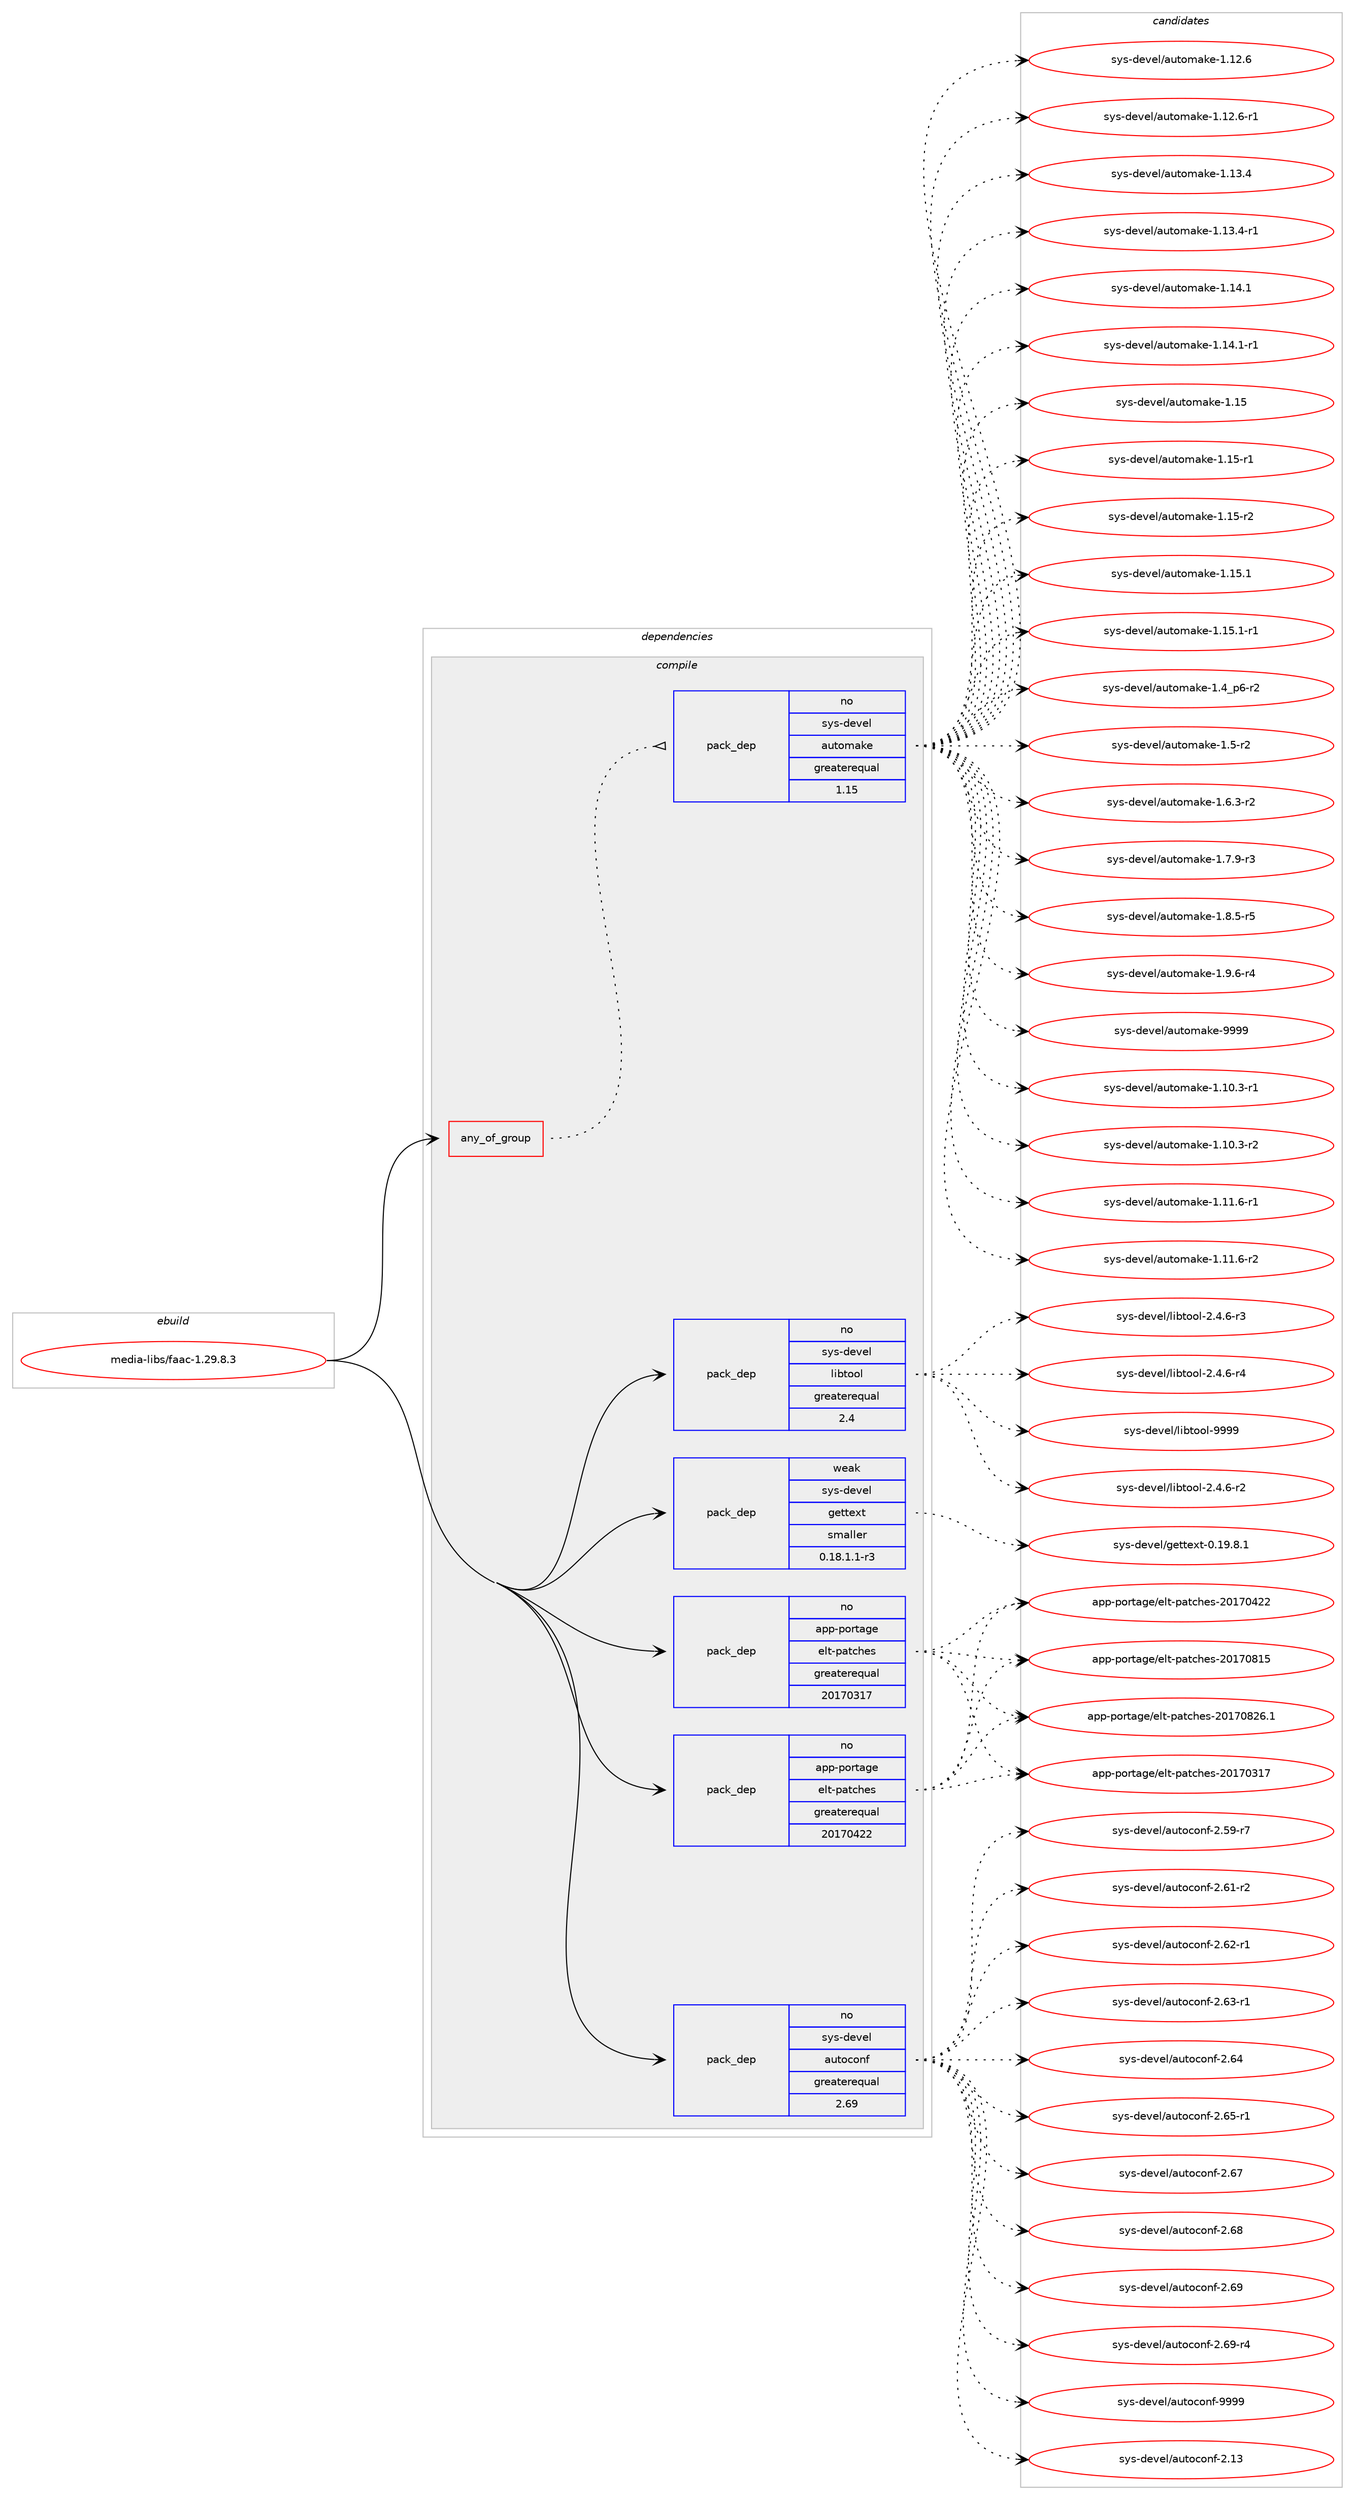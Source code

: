 digraph prolog {

# *************
# Graph options
# *************

newrank=true;
concentrate=true;
compound=true;
graph [rankdir=LR,fontname=Helvetica,fontsize=10,ranksep=1.5];#, ranksep=2.5, nodesep=0.2];
edge  [arrowhead=vee];
node  [fontname=Helvetica,fontsize=10];

# **********
# The ebuild
# **********

subgraph cluster_leftcol {
color=gray;
rank=same;
label=<<i>ebuild</i>>;
id [label="media-libs/faac-1.29.8.3", color=red, width=4, href="../media-libs/faac-1.29.8.3.svg"];
}

# ****************
# The dependencies
# ****************

subgraph cluster_midcol {
color=gray;
label=<<i>dependencies</i>>;
subgraph cluster_compile {
fillcolor="#eeeeee";
style=filled;
label=<<i>compile</i>>;
subgraph any5374 {
dependency360075 [label=<<TABLE BORDER="0" CELLBORDER="1" CELLSPACING="0" CELLPADDING="4"><TR><TD CELLPADDING="10">any_of_group</TD></TR></TABLE>>, shape=none, color=red];subgraph pack265709 {
dependency360076 [label=<<TABLE BORDER="0" CELLBORDER="1" CELLSPACING="0" CELLPADDING="4" WIDTH="220"><TR><TD ROWSPAN="6" CELLPADDING="30">pack_dep</TD></TR><TR><TD WIDTH="110">no</TD></TR><TR><TD>sys-devel</TD></TR><TR><TD>automake</TD></TR><TR><TD>greaterequal</TD></TR><TR><TD>1.15</TD></TR></TABLE>>, shape=none, color=blue];
}
dependency360075:e -> dependency360076:w [weight=20,style="dotted",arrowhead="oinv"];
}
id:e -> dependency360075:w [weight=20,style="solid",arrowhead="vee"];
subgraph pack265710 {
dependency360077 [label=<<TABLE BORDER="0" CELLBORDER="1" CELLSPACING="0" CELLPADDING="4" WIDTH="220"><TR><TD ROWSPAN="6" CELLPADDING="30">pack_dep</TD></TR><TR><TD WIDTH="110">no</TD></TR><TR><TD>app-portage</TD></TR><TR><TD>elt-patches</TD></TR><TR><TD>greaterequal</TD></TR><TR><TD>20170317</TD></TR></TABLE>>, shape=none, color=blue];
}
id:e -> dependency360077:w [weight=20,style="solid",arrowhead="vee"];
subgraph pack265711 {
dependency360078 [label=<<TABLE BORDER="0" CELLBORDER="1" CELLSPACING="0" CELLPADDING="4" WIDTH="220"><TR><TD ROWSPAN="6" CELLPADDING="30">pack_dep</TD></TR><TR><TD WIDTH="110">no</TD></TR><TR><TD>app-portage</TD></TR><TR><TD>elt-patches</TD></TR><TR><TD>greaterequal</TD></TR><TR><TD>20170422</TD></TR></TABLE>>, shape=none, color=blue];
}
id:e -> dependency360078:w [weight=20,style="solid",arrowhead="vee"];
subgraph pack265712 {
dependency360079 [label=<<TABLE BORDER="0" CELLBORDER="1" CELLSPACING="0" CELLPADDING="4" WIDTH="220"><TR><TD ROWSPAN="6" CELLPADDING="30">pack_dep</TD></TR><TR><TD WIDTH="110">no</TD></TR><TR><TD>sys-devel</TD></TR><TR><TD>autoconf</TD></TR><TR><TD>greaterequal</TD></TR><TR><TD>2.69</TD></TR></TABLE>>, shape=none, color=blue];
}
id:e -> dependency360079:w [weight=20,style="solid",arrowhead="vee"];
subgraph pack265713 {
dependency360080 [label=<<TABLE BORDER="0" CELLBORDER="1" CELLSPACING="0" CELLPADDING="4" WIDTH="220"><TR><TD ROWSPAN="6" CELLPADDING="30">pack_dep</TD></TR><TR><TD WIDTH="110">no</TD></TR><TR><TD>sys-devel</TD></TR><TR><TD>libtool</TD></TR><TR><TD>greaterequal</TD></TR><TR><TD>2.4</TD></TR></TABLE>>, shape=none, color=blue];
}
id:e -> dependency360080:w [weight=20,style="solid",arrowhead="vee"];
subgraph pack265714 {
dependency360081 [label=<<TABLE BORDER="0" CELLBORDER="1" CELLSPACING="0" CELLPADDING="4" WIDTH="220"><TR><TD ROWSPAN="6" CELLPADDING="30">pack_dep</TD></TR><TR><TD WIDTH="110">weak</TD></TR><TR><TD>sys-devel</TD></TR><TR><TD>gettext</TD></TR><TR><TD>smaller</TD></TR><TR><TD>0.18.1.1-r3</TD></TR></TABLE>>, shape=none, color=blue];
}
id:e -> dependency360081:w [weight=20,style="solid",arrowhead="vee"];
}
subgraph cluster_compileandrun {
fillcolor="#eeeeee";
style=filled;
label=<<i>compile and run</i>>;
}
subgraph cluster_run {
fillcolor="#eeeeee";
style=filled;
label=<<i>run</i>>;
}
}

# **************
# The candidates
# **************

subgraph cluster_choices {
rank=same;
color=gray;
label=<<i>candidates</i>>;

subgraph choice265709 {
color=black;
nodesep=1;
choice11512111545100101118101108479711711611110997107101454946494846514511449 [label="sys-devel/automake-1.10.3-r1", color=red, width=4,href="../sys-devel/automake-1.10.3-r1.svg"];
choice11512111545100101118101108479711711611110997107101454946494846514511450 [label="sys-devel/automake-1.10.3-r2", color=red, width=4,href="../sys-devel/automake-1.10.3-r2.svg"];
choice11512111545100101118101108479711711611110997107101454946494946544511449 [label="sys-devel/automake-1.11.6-r1", color=red, width=4,href="../sys-devel/automake-1.11.6-r1.svg"];
choice11512111545100101118101108479711711611110997107101454946494946544511450 [label="sys-devel/automake-1.11.6-r2", color=red, width=4,href="../sys-devel/automake-1.11.6-r2.svg"];
choice1151211154510010111810110847971171161111099710710145494649504654 [label="sys-devel/automake-1.12.6", color=red, width=4,href="../sys-devel/automake-1.12.6.svg"];
choice11512111545100101118101108479711711611110997107101454946495046544511449 [label="sys-devel/automake-1.12.6-r1", color=red, width=4,href="../sys-devel/automake-1.12.6-r1.svg"];
choice1151211154510010111810110847971171161111099710710145494649514652 [label="sys-devel/automake-1.13.4", color=red, width=4,href="../sys-devel/automake-1.13.4.svg"];
choice11512111545100101118101108479711711611110997107101454946495146524511449 [label="sys-devel/automake-1.13.4-r1", color=red, width=4,href="../sys-devel/automake-1.13.4-r1.svg"];
choice1151211154510010111810110847971171161111099710710145494649524649 [label="sys-devel/automake-1.14.1", color=red, width=4,href="../sys-devel/automake-1.14.1.svg"];
choice11512111545100101118101108479711711611110997107101454946495246494511449 [label="sys-devel/automake-1.14.1-r1", color=red, width=4,href="../sys-devel/automake-1.14.1-r1.svg"];
choice115121115451001011181011084797117116111109971071014549464953 [label="sys-devel/automake-1.15", color=red, width=4,href="../sys-devel/automake-1.15.svg"];
choice1151211154510010111810110847971171161111099710710145494649534511449 [label="sys-devel/automake-1.15-r1", color=red, width=4,href="../sys-devel/automake-1.15-r1.svg"];
choice1151211154510010111810110847971171161111099710710145494649534511450 [label="sys-devel/automake-1.15-r2", color=red, width=4,href="../sys-devel/automake-1.15-r2.svg"];
choice1151211154510010111810110847971171161111099710710145494649534649 [label="sys-devel/automake-1.15.1", color=red, width=4,href="../sys-devel/automake-1.15.1.svg"];
choice11512111545100101118101108479711711611110997107101454946495346494511449 [label="sys-devel/automake-1.15.1-r1", color=red, width=4,href="../sys-devel/automake-1.15.1-r1.svg"];
choice115121115451001011181011084797117116111109971071014549465295112544511450 [label="sys-devel/automake-1.4_p6-r2", color=red, width=4,href="../sys-devel/automake-1.4_p6-r2.svg"];
choice11512111545100101118101108479711711611110997107101454946534511450 [label="sys-devel/automake-1.5-r2", color=red, width=4,href="../sys-devel/automake-1.5-r2.svg"];
choice115121115451001011181011084797117116111109971071014549465446514511450 [label="sys-devel/automake-1.6.3-r2", color=red, width=4,href="../sys-devel/automake-1.6.3-r2.svg"];
choice115121115451001011181011084797117116111109971071014549465546574511451 [label="sys-devel/automake-1.7.9-r3", color=red, width=4,href="../sys-devel/automake-1.7.9-r3.svg"];
choice115121115451001011181011084797117116111109971071014549465646534511453 [label="sys-devel/automake-1.8.5-r5", color=red, width=4,href="../sys-devel/automake-1.8.5-r5.svg"];
choice115121115451001011181011084797117116111109971071014549465746544511452 [label="sys-devel/automake-1.9.6-r4", color=red, width=4,href="../sys-devel/automake-1.9.6-r4.svg"];
choice115121115451001011181011084797117116111109971071014557575757 [label="sys-devel/automake-9999", color=red, width=4,href="../sys-devel/automake-9999.svg"];
dependency360076:e -> choice11512111545100101118101108479711711611110997107101454946494846514511449:w [style=dotted,weight="100"];
dependency360076:e -> choice11512111545100101118101108479711711611110997107101454946494846514511450:w [style=dotted,weight="100"];
dependency360076:e -> choice11512111545100101118101108479711711611110997107101454946494946544511449:w [style=dotted,weight="100"];
dependency360076:e -> choice11512111545100101118101108479711711611110997107101454946494946544511450:w [style=dotted,weight="100"];
dependency360076:e -> choice1151211154510010111810110847971171161111099710710145494649504654:w [style=dotted,weight="100"];
dependency360076:e -> choice11512111545100101118101108479711711611110997107101454946495046544511449:w [style=dotted,weight="100"];
dependency360076:e -> choice1151211154510010111810110847971171161111099710710145494649514652:w [style=dotted,weight="100"];
dependency360076:e -> choice11512111545100101118101108479711711611110997107101454946495146524511449:w [style=dotted,weight="100"];
dependency360076:e -> choice1151211154510010111810110847971171161111099710710145494649524649:w [style=dotted,weight="100"];
dependency360076:e -> choice11512111545100101118101108479711711611110997107101454946495246494511449:w [style=dotted,weight="100"];
dependency360076:e -> choice115121115451001011181011084797117116111109971071014549464953:w [style=dotted,weight="100"];
dependency360076:e -> choice1151211154510010111810110847971171161111099710710145494649534511449:w [style=dotted,weight="100"];
dependency360076:e -> choice1151211154510010111810110847971171161111099710710145494649534511450:w [style=dotted,weight="100"];
dependency360076:e -> choice1151211154510010111810110847971171161111099710710145494649534649:w [style=dotted,weight="100"];
dependency360076:e -> choice11512111545100101118101108479711711611110997107101454946495346494511449:w [style=dotted,weight="100"];
dependency360076:e -> choice115121115451001011181011084797117116111109971071014549465295112544511450:w [style=dotted,weight="100"];
dependency360076:e -> choice11512111545100101118101108479711711611110997107101454946534511450:w [style=dotted,weight="100"];
dependency360076:e -> choice115121115451001011181011084797117116111109971071014549465446514511450:w [style=dotted,weight="100"];
dependency360076:e -> choice115121115451001011181011084797117116111109971071014549465546574511451:w [style=dotted,weight="100"];
dependency360076:e -> choice115121115451001011181011084797117116111109971071014549465646534511453:w [style=dotted,weight="100"];
dependency360076:e -> choice115121115451001011181011084797117116111109971071014549465746544511452:w [style=dotted,weight="100"];
dependency360076:e -> choice115121115451001011181011084797117116111109971071014557575757:w [style=dotted,weight="100"];
}
subgraph choice265710 {
color=black;
nodesep=1;
choice97112112451121111141169710310147101108116451129711699104101115455048495548514955 [label="app-portage/elt-patches-20170317", color=red, width=4,href="../app-portage/elt-patches-20170317.svg"];
choice97112112451121111141169710310147101108116451129711699104101115455048495548525050 [label="app-portage/elt-patches-20170422", color=red, width=4,href="../app-portage/elt-patches-20170422.svg"];
choice97112112451121111141169710310147101108116451129711699104101115455048495548564953 [label="app-portage/elt-patches-20170815", color=red, width=4,href="../app-portage/elt-patches-20170815.svg"];
choice971121124511211111411697103101471011081164511297116991041011154550484955485650544649 [label="app-portage/elt-patches-20170826.1", color=red, width=4,href="../app-portage/elt-patches-20170826.1.svg"];
dependency360077:e -> choice97112112451121111141169710310147101108116451129711699104101115455048495548514955:w [style=dotted,weight="100"];
dependency360077:e -> choice97112112451121111141169710310147101108116451129711699104101115455048495548525050:w [style=dotted,weight="100"];
dependency360077:e -> choice97112112451121111141169710310147101108116451129711699104101115455048495548564953:w [style=dotted,weight="100"];
dependency360077:e -> choice971121124511211111411697103101471011081164511297116991041011154550484955485650544649:w [style=dotted,weight="100"];
}
subgraph choice265711 {
color=black;
nodesep=1;
choice97112112451121111141169710310147101108116451129711699104101115455048495548514955 [label="app-portage/elt-patches-20170317", color=red, width=4,href="../app-portage/elt-patches-20170317.svg"];
choice97112112451121111141169710310147101108116451129711699104101115455048495548525050 [label="app-portage/elt-patches-20170422", color=red, width=4,href="../app-portage/elt-patches-20170422.svg"];
choice97112112451121111141169710310147101108116451129711699104101115455048495548564953 [label="app-portage/elt-patches-20170815", color=red, width=4,href="../app-portage/elt-patches-20170815.svg"];
choice971121124511211111411697103101471011081164511297116991041011154550484955485650544649 [label="app-portage/elt-patches-20170826.1", color=red, width=4,href="../app-portage/elt-patches-20170826.1.svg"];
dependency360078:e -> choice97112112451121111141169710310147101108116451129711699104101115455048495548514955:w [style=dotted,weight="100"];
dependency360078:e -> choice97112112451121111141169710310147101108116451129711699104101115455048495548525050:w [style=dotted,weight="100"];
dependency360078:e -> choice97112112451121111141169710310147101108116451129711699104101115455048495548564953:w [style=dotted,weight="100"];
dependency360078:e -> choice971121124511211111411697103101471011081164511297116991041011154550484955485650544649:w [style=dotted,weight="100"];
}
subgraph choice265712 {
color=black;
nodesep=1;
choice115121115451001011181011084797117116111991111101024550464951 [label="sys-devel/autoconf-2.13", color=red, width=4,href="../sys-devel/autoconf-2.13.svg"];
choice1151211154510010111810110847971171161119911111010245504653574511455 [label="sys-devel/autoconf-2.59-r7", color=red, width=4,href="../sys-devel/autoconf-2.59-r7.svg"];
choice1151211154510010111810110847971171161119911111010245504654494511450 [label="sys-devel/autoconf-2.61-r2", color=red, width=4,href="../sys-devel/autoconf-2.61-r2.svg"];
choice1151211154510010111810110847971171161119911111010245504654504511449 [label="sys-devel/autoconf-2.62-r1", color=red, width=4,href="../sys-devel/autoconf-2.62-r1.svg"];
choice1151211154510010111810110847971171161119911111010245504654514511449 [label="sys-devel/autoconf-2.63-r1", color=red, width=4,href="../sys-devel/autoconf-2.63-r1.svg"];
choice115121115451001011181011084797117116111991111101024550465452 [label="sys-devel/autoconf-2.64", color=red, width=4,href="../sys-devel/autoconf-2.64.svg"];
choice1151211154510010111810110847971171161119911111010245504654534511449 [label="sys-devel/autoconf-2.65-r1", color=red, width=4,href="../sys-devel/autoconf-2.65-r1.svg"];
choice115121115451001011181011084797117116111991111101024550465455 [label="sys-devel/autoconf-2.67", color=red, width=4,href="../sys-devel/autoconf-2.67.svg"];
choice115121115451001011181011084797117116111991111101024550465456 [label="sys-devel/autoconf-2.68", color=red, width=4,href="../sys-devel/autoconf-2.68.svg"];
choice115121115451001011181011084797117116111991111101024550465457 [label="sys-devel/autoconf-2.69", color=red, width=4,href="../sys-devel/autoconf-2.69.svg"];
choice1151211154510010111810110847971171161119911111010245504654574511452 [label="sys-devel/autoconf-2.69-r4", color=red, width=4,href="../sys-devel/autoconf-2.69-r4.svg"];
choice115121115451001011181011084797117116111991111101024557575757 [label="sys-devel/autoconf-9999", color=red, width=4,href="../sys-devel/autoconf-9999.svg"];
dependency360079:e -> choice115121115451001011181011084797117116111991111101024550464951:w [style=dotted,weight="100"];
dependency360079:e -> choice1151211154510010111810110847971171161119911111010245504653574511455:w [style=dotted,weight="100"];
dependency360079:e -> choice1151211154510010111810110847971171161119911111010245504654494511450:w [style=dotted,weight="100"];
dependency360079:e -> choice1151211154510010111810110847971171161119911111010245504654504511449:w [style=dotted,weight="100"];
dependency360079:e -> choice1151211154510010111810110847971171161119911111010245504654514511449:w [style=dotted,weight="100"];
dependency360079:e -> choice115121115451001011181011084797117116111991111101024550465452:w [style=dotted,weight="100"];
dependency360079:e -> choice1151211154510010111810110847971171161119911111010245504654534511449:w [style=dotted,weight="100"];
dependency360079:e -> choice115121115451001011181011084797117116111991111101024550465455:w [style=dotted,weight="100"];
dependency360079:e -> choice115121115451001011181011084797117116111991111101024550465456:w [style=dotted,weight="100"];
dependency360079:e -> choice115121115451001011181011084797117116111991111101024550465457:w [style=dotted,weight="100"];
dependency360079:e -> choice1151211154510010111810110847971171161119911111010245504654574511452:w [style=dotted,weight="100"];
dependency360079:e -> choice115121115451001011181011084797117116111991111101024557575757:w [style=dotted,weight="100"];
}
subgraph choice265713 {
color=black;
nodesep=1;
choice1151211154510010111810110847108105981161111111084550465246544511450 [label="sys-devel/libtool-2.4.6-r2", color=red, width=4,href="../sys-devel/libtool-2.4.6-r2.svg"];
choice1151211154510010111810110847108105981161111111084550465246544511451 [label="sys-devel/libtool-2.4.6-r3", color=red, width=4,href="../sys-devel/libtool-2.4.6-r3.svg"];
choice1151211154510010111810110847108105981161111111084550465246544511452 [label="sys-devel/libtool-2.4.6-r4", color=red, width=4,href="../sys-devel/libtool-2.4.6-r4.svg"];
choice1151211154510010111810110847108105981161111111084557575757 [label="sys-devel/libtool-9999", color=red, width=4,href="../sys-devel/libtool-9999.svg"];
dependency360080:e -> choice1151211154510010111810110847108105981161111111084550465246544511450:w [style=dotted,weight="100"];
dependency360080:e -> choice1151211154510010111810110847108105981161111111084550465246544511451:w [style=dotted,weight="100"];
dependency360080:e -> choice1151211154510010111810110847108105981161111111084550465246544511452:w [style=dotted,weight="100"];
dependency360080:e -> choice1151211154510010111810110847108105981161111111084557575757:w [style=dotted,weight="100"];
}
subgraph choice265714 {
color=black;
nodesep=1;
choice1151211154510010111810110847103101116116101120116454846495746564649 [label="sys-devel/gettext-0.19.8.1", color=red, width=4,href="../sys-devel/gettext-0.19.8.1.svg"];
dependency360081:e -> choice1151211154510010111810110847103101116116101120116454846495746564649:w [style=dotted,weight="100"];
}
}

}
